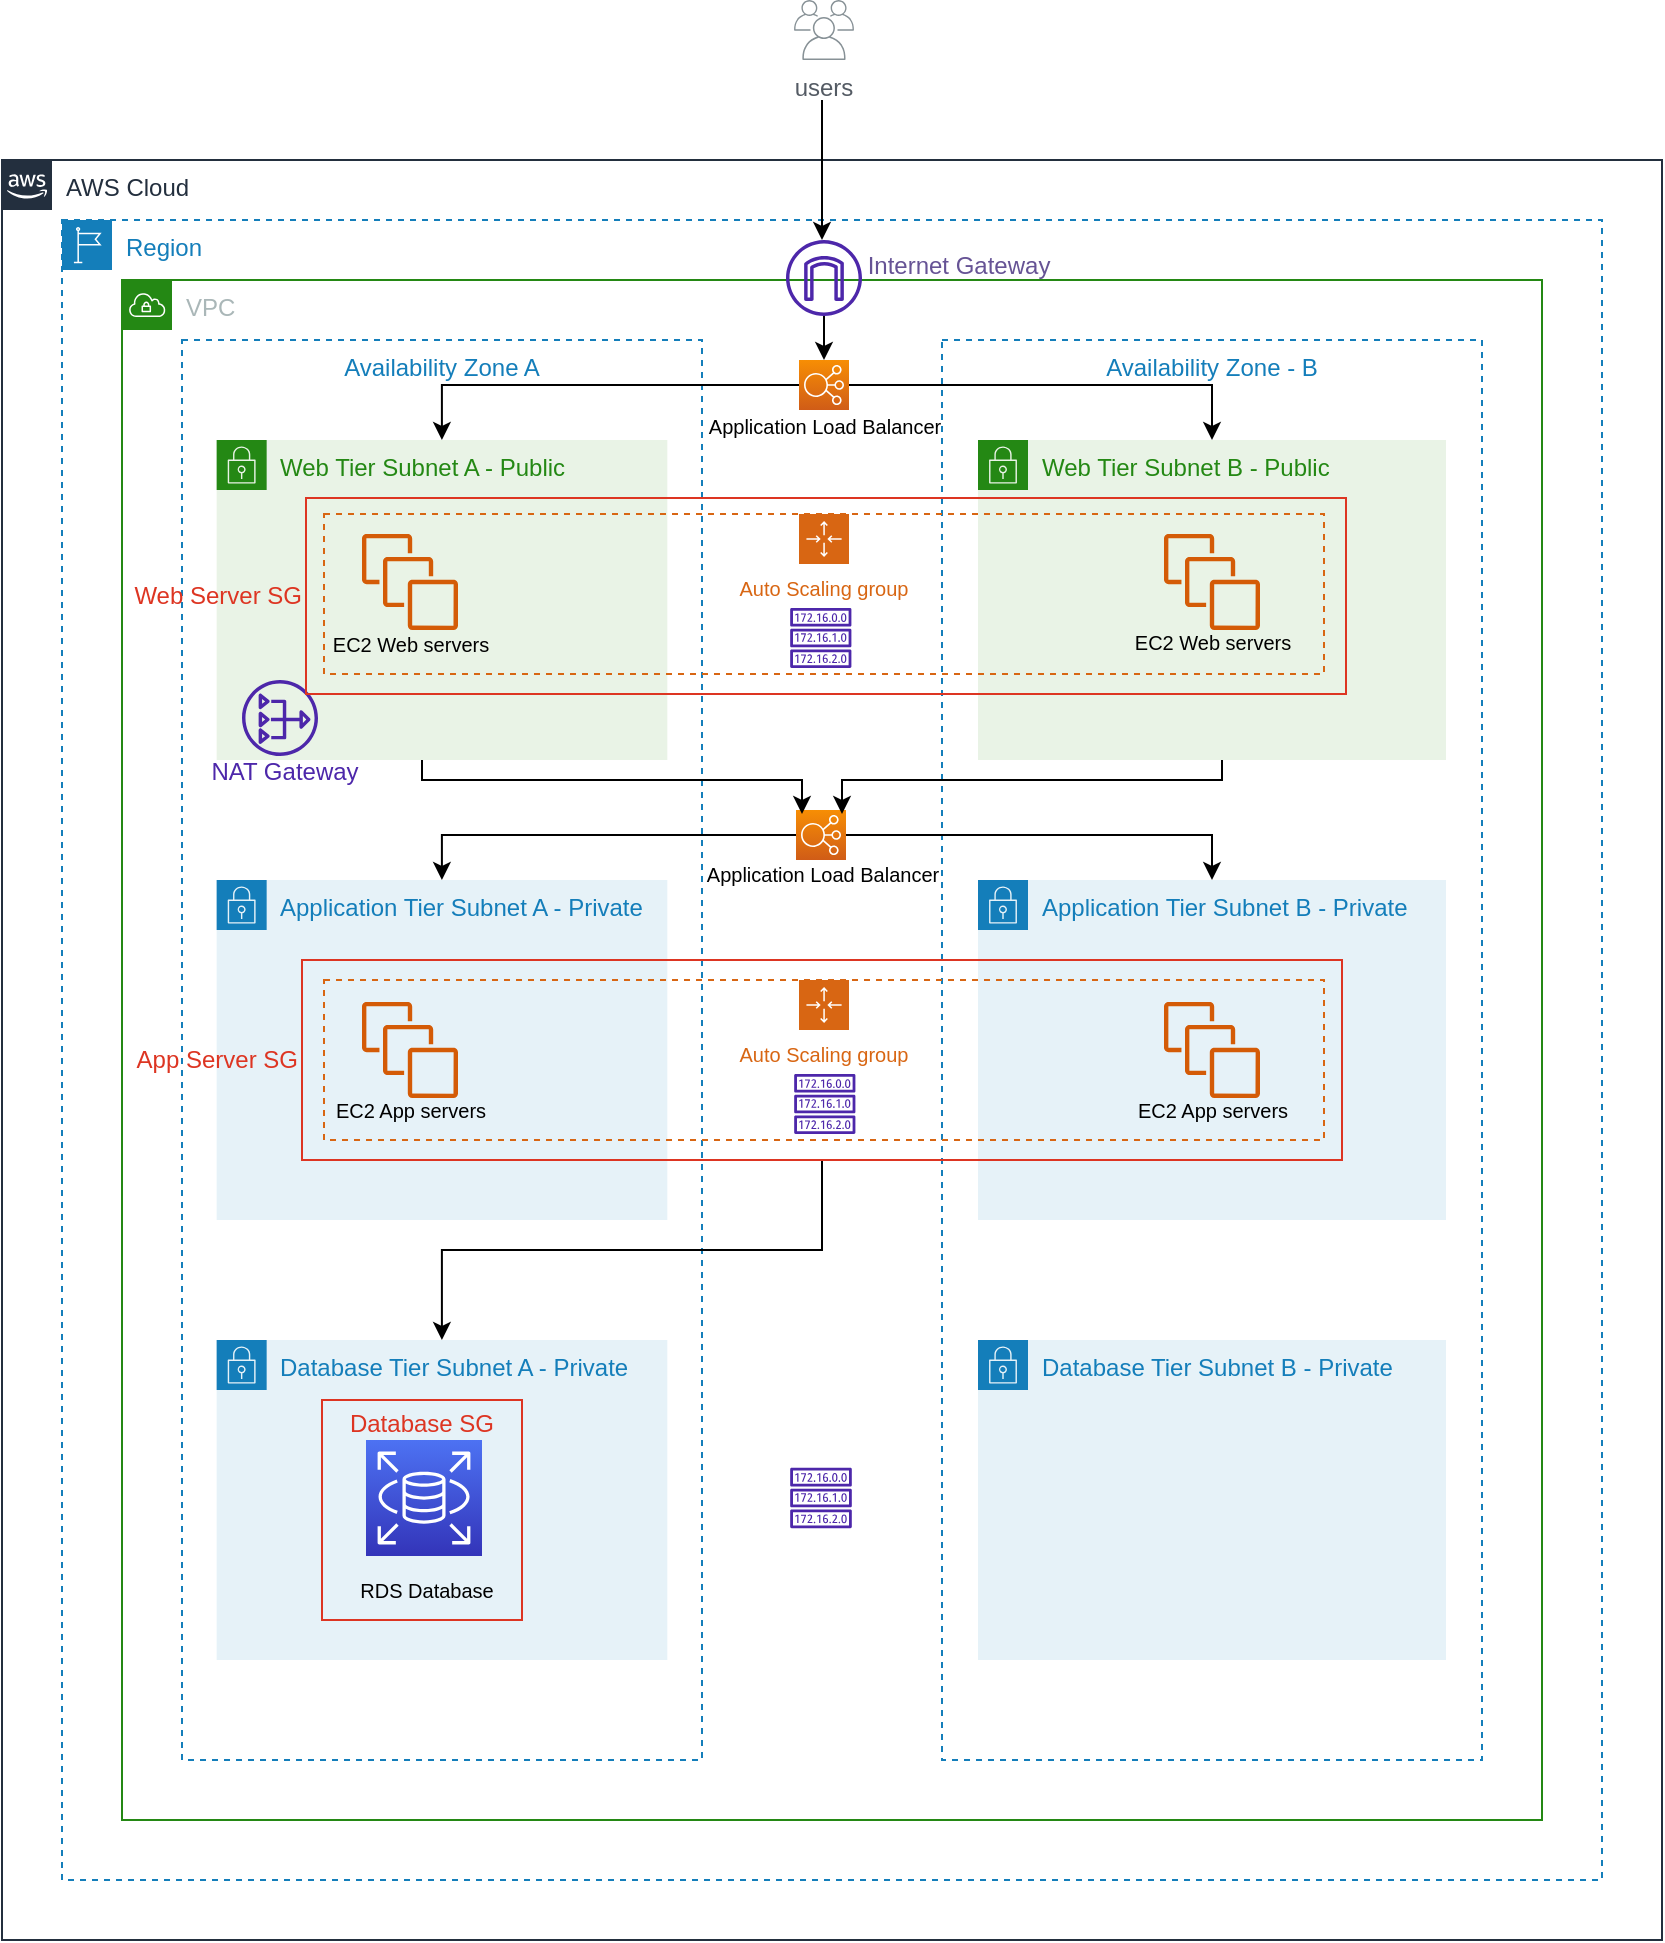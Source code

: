 <mxfile version="21.3.4" type="github">
  <diagram name="Page-1" id="J-Mr32PoL6Cncg6dfSGQ">
    <mxGraphModel dx="903" dy="446" grid="1" gridSize="10" guides="1" tooltips="1" connect="1" arrows="1" fold="1" page="1" pageScale="1" pageWidth="850" pageHeight="1100" math="0" shadow="0">
      <root>
        <mxCell id="0" />
        <mxCell id="1" parent="0" />
        <mxCell id="wrQfga06u1_5y4bEcxpS-19" value="" style="group;movable=1;resizable=1;rotatable=1;deletable=1;editable=1;locked=0;connectable=1;spacingTop=-1;" parent="1" vertex="1" connectable="0">
          <mxGeometry x="100" y="290" width="260" height="710" as="geometry" />
        </mxCell>
        <mxCell id="wrQfga06u1_5y4bEcxpS-6" value="Availability Zone A&lt;br&gt;" style="fillColor=none;strokeColor=#147EBA;dashed=1;verticalAlign=top;fontStyle=0;fontColor=#147EBA;whiteSpace=wrap;html=1;movable=1;resizable=1;rotatable=1;deletable=1;editable=1;locked=0;connectable=1;" parent="wrQfga06u1_5y4bEcxpS-19" vertex="1">
          <mxGeometry width="260" height="710.0" as="geometry" />
        </mxCell>
        <mxCell id="wrQfga06u1_5y4bEcxpS-10" value="Web Tier Subnet A - Public" style="points=[[0,0],[0.25,0],[0.5,0],[0.75,0],[1,0],[1,0.25],[1,0.5],[1,0.75],[1,1],[0.75,1],[0.5,1],[0.25,1],[0,1],[0,0.75],[0,0.5],[0,0.25]];outlineConnect=0;gradientColor=none;whiteSpace=wrap;fontSize=12;fontStyle=0;container=1;pointerEvents=0;collapsible=0;recursiveResize=0;shape=mxgraph.aws4.group;grIcon=mxgraph.aws4.group_security_group;grStroke=0;strokeColor=#248814;fillColor=#E9F3E6;verticalAlign=top;align=left;spacingLeft=30;fontColor=#248814;dashed=0;movable=1;resizable=1;rotatable=1;deletable=1;editable=1;locked=0;connectable=1;html=1;" parent="wrQfga06u1_5y4bEcxpS-19" vertex="1">
          <mxGeometry x="17.33" y="50" width="225.33" height="160" as="geometry" />
        </mxCell>
        <mxCell id="wrQfga06u1_5y4bEcxpS-12" value="Application Tier Subnet A - Private" style="points=[[0,0],[0.25,0],[0.5,0],[0.75,0],[1,0],[1,0.25],[1,0.5],[1,0.75],[1,1],[0.75,1],[0.5,1],[0.25,1],[0,1],[0,0.75],[0,0.5],[0,0.25]];outlineConnect=0;gradientColor=none;html=1;whiteSpace=wrap;fontSize=12;fontStyle=0;container=1;pointerEvents=0;collapsible=0;recursiveResize=0;shape=mxgraph.aws4.group;grIcon=mxgraph.aws4.group_security_group;grStroke=0;strokeColor=#147EBA;fillColor=#E6F2F8;verticalAlign=top;align=left;spacingLeft=30;fontColor=#147EBA;dashed=0;" parent="wrQfga06u1_5y4bEcxpS-19" vertex="1">
          <mxGeometry x="17.33" y="270" width="225.33" height="170" as="geometry" />
        </mxCell>
        <mxCell id="wrQfga06u1_5y4bEcxpS-14" value="Database Tier Subnet A - Private" style="points=[[0,0],[0.25,0],[0.5,0],[0.75,0],[1,0],[1,0.25],[1,0.5],[1,0.75],[1,1],[0.75,1],[0.5,1],[0.25,1],[0,1],[0,0.75],[0,0.5],[0,0.25]];outlineConnect=0;gradientColor=none;html=1;whiteSpace=wrap;fontSize=12;fontStyle=0;container=1;pointerEvents=0;collapsible=0;recursiveResize=0;shape=mxgraph.aws4.group;grIcon=mxgraph.aws4.group_security_group;grStroke=0;strokeColor=#147EBA;fillColor=#E6F2F8;verticalAlign=top;align=left;spacingLeft=30;fontColor=#147EBA;dashed=0;" parent="wrQfga06u1_5y4bEcxpS-19" vertex="1">
          <mxGeometry x="17.33" y="500" width="225.33" height="160" as="geometry" />
        </mxCell>
        <mxCell id="I3XtprsnqzshUGbHcbb--2" style="edgeStyle=orthogonalEdgeStyle;rounded=0;orthogonalLoop=1;jettySize=auto;html=1;exitX=0.5;exitY=1;exitDx=0;exitDy=0;" parent="wrQfga06u1_5y4bEcxpS-19" source="wrQfga06u1_5y4bEcxpS-6" target="wrQfga06u1_5y4bEcxpS-6" edge="1">
          <mxGeometry relative="1" as="geometry" />
        </mxCell>
        <mxCell id="n0i41jyvIG3DK1qc6FdR-15" value="" style="sketch=0;outlineConnect=0;fontColor=#232F3E;gradientColor=none;fillColor=#4D27AA;strokeColor=none;dashed=0;verticalLabelPosition=bottom;verticalAlign=top;align=center;html=1;fontSize=12;fontStyle=0;aspect=fixed;pointerEvents=1;shape=mxgraph.aws4.nat_gateway;" parent="wrQfga06u1_5y4bEcxpS-19" vertex="1">
          <mxGeometry x="30" y="170" width="38" height="38" as="geometry" />
        </mxCell>
        <mxCell id="I3XtprsnqzshUGbHcbb--25" value="RDS Database" style="text;html=1;align=center;verticalAlign=middle;resizable=0;points=[];autosize=1;strokeColor=none;fillColor=none;fontSize=10;spacingLeft=0;spacingRight=6;" parent="wrQfga06u1_5y4bEcxpS-19" vertex="1">
          <mxGeometry x="80" y="610" width="90" height="30" as="geometry" />
        </mxCell>
        <mxCell id="oxqTNbteb1ykQqa0flKF-6" value="NAT Gateway" style="text;html=1;align=center;verticalAlign=middle;resizable=0;points=[];autosize=1;strokeColor=none;fillColor=none;spacingTop=6;fontColor=#4d27aa;spacingRight=33;" vertex="1" parent="wrQfga06u1_5y4bEcxpS-19">
          <mxGeometry x="2.33" y="198" width="130" height="30" as="geometry" />
        </mxCell>
        <mxCell id="wrQfga06u1_5y4bEcxpS-1" value="AWS Cloud" style="points=[[0,0],[0.25,0],[0.5,0],[0.75,0],[1,0],[1,0.25],[1,0.5],[1,0.75],[1,1],[0.75,1],[0.5,1],[0.25,1],[0,1],[0,0.75],[0,0.5],[0,0.25]];outlineConnect=0;gradientColor=none;html=1;whiteSpace=wrap;fontSize=12;fontStyle=0;container=1;pointerEvents=0;collapsible=0;recursiveResize=0;shape=mxgraph.aws4.group;grIcon=mxgraph.aws4.group_aws_cloud_alt;strokeColor=#232F3E;fillColor=none;verticalAlign=top;align=left;spacingLeft=30;fontColor=#232F3E;dashed=0;movable=1;resizable=1;rotatable=1;deletable=1;editable=1;locked=0;connectable=1;" parent="1" vertex="1">
          <mxGeometry x="10" y="200" width="830" height="890" as="geometry" />
        </mxCell>
        <mxCell id="wrQfga06u1_5y4bEcxpS-2" value="Region" style="points=[[0,0],[0.25,0],[0.5,0],[0.75,0],[1,0],[1,0.25],[1,0.5],[1,0.75],[1,1],[0.75,1],[0.5,1],[0.25,1],[0,1],[0,0.75],[0,0.5],[0,0.25]];outlineConnect=0;gradientColor=none;html=1;whiteSpace=wrap;fontSize=12;fontStyle=0;container=1;pointerEvents=0;collapsible=0;recursiveResize=0;shape=mxgraph.aws4.group;grIcon=mxgraph.aws4.group_region;strokeColor=#147EBA;fillColor=none;verticalAlign=top;align=left;spacingLeft=30;fontColor=#147EBA;dashed=1;movable=0;resizable=0;rotatable=0;deletable=0;editable=0;locked=1;connectable=0;" parent="1" vertex="1">
          <mxGeometry x="40" y="230" width="770" height="830" as="geometry" />
        </mxCell>
        <mxCell id="wrQfga06u1_5y4bEcxpS-4" value="VPC" style="points=[[0,0],[0.25,0],[0.5,0],[0.75,0],[1,0],[1,0.25],[1,0.5],[1,0.75],[1,1],[0.75,1],[0.5,1],[0.25,1],[0,1],[0,0.75],[0,0.5],[0,0.25]];outlineConnect=0;gradientColor=none;html=1;whiteSpace=wrap;fontSize=12;fontStyle=0;container=1;pointerEvents=0;collapsible=0;recursiveResize=0;shape=mxgraph.aws4.group;grIcon=mxgraph.aws4.group_vpc;strokeColor=#248814;fillColor=none;verticalAlign=top;align=left;spacingLeft=30;fontColor=#AAB7B8;dashed=0;movable=0;resizable=0;rotatable=0;deletable=0;editable=0;locked=1;connectable=0;" parent="1" vertex="1">
          <mxGeometry x="70" y="260" width="710" height="770" as="geometry" />
        </mxCell>
        <mxCell id="n0i41jyvIG3DK1qc6FdR-14" value="" style="edgeStyle=orthogonalEdgeStyle;rounded=0;orthogonalLoop=1;jettySize=auto;html=1;" parent="1" target="n0i41jyvIG3DK1qc6FdR-12" edge="1">
          <mxGeometry relative="1" as="geometry">
            <mxPoint x="420" y="170" as="sourcePoint" />
            <Array as="points">
              <mxPoint x="420" y="200" />
              <mxPoint x="420" y="200" />
            </Array>
          </mxGeometry>
        </mxCell>
        <mxCell id="wrQfga06u1_5y4bEcxpS-16" value="users" style="sketch=0;outlineConnect=0;gradientColor=none;fontColor=#545B64;strokeColor=none;fillColor=#879196;dashed=0;verticalLabelPosition=bottom;verticalAlign=top;align=center;html=1;fontSize=12;fontStyle=0;aspect=fixed;shape=mxgraph.aws4.illustration_users;pointerEvents=1;labelPosition=center;horizontal=1;whiteSpace=wrap;" parent="1" vertex="1">
          <mxGeometry x="406" y="120" width="30" height="30" as="geometry" />
        </mxCell>
        <mxCell id="wrQfga06u1_5y4bEcxpS-20" value="" style="group;movable=1;resizable=1;rotatable=1;deletable=1;editable=1;locked=0;connectable=1;" parent="1" vertex="1" connectable="0">
          <mxGeometry x="480" y="290" width="270" height="710" as="geometry" />
        </mxCell>
        <mxCell id="wrQfga06u1_5y4bEcxpS-21" value="Availability Zone - B" style="fillColor=none;strokeColor=#147EBA;dashed=1;verticalAlign=top;fontStyle=0;fontColor=#147EBA;whiteSpace=wrap;html=1;movable=1;resizable=1;rotatable=1;deletable=1;editable=1;locked=0;connectable=1;" parent="wrQfga06u1_5y4bEcxpS-20" vertex="1">
          <mxGeometry width="270" height="710" as="geometry" />
        </mxCell>
        <mxCell id="wrQfga06u1_5y4bEcxpS-22" value="Web Tier Subnet B - Public" style="points=[[0,0],[0.25,0],[0.5,0],[0.75,0],[1,0],[1,0.25],[1,0.5],[1,0.75],[1,1],[0.75,1],[0.5,1],[0.25,1],[0,1],[0,0.75],[0,0.5],[0,0.25]];outlineConnect=0;gradientColor=none;html=1;whiteSpace=wrap;fontSize=12;fontStyle=0;container=1;pointerEvents=0;collapsible=0;recursiveResize=0;shape=mxgraph.aws4.group;grIcon=mxgraph.aws4.group_security_group;grStroke=0;strokeColor=#248814;fillColor=#E9F3E6;verticalAlign=top;align=left;spacingLeft=30;fontColor=#248814;dashed=0;" parent="wrQfga06u1_5y4bEcxpS-20" vertex="1">
          <mxGeometry x="18" y="50" width="234" height="160" as="geometry" />
        </mxCell>
        <mxCell id="wrQfga06u1_5y4bEcxpS-23" value="Application Tier Subnet B - Private&lt;br&gt;" style="points=[[0,0],[0.25,0],[0.5,0],[0.75,0],[1,0],[1,0.25],[1,0.5],[1,0.75],[1,1],[0.75,1],[0.5,1],[0.25,1],[0,1],[0,0.75],[0,0.5],[0,0.25]];outlineConnect=0;gradientColor=none;html=1;whiteSpace=wrap;fontSize=12;fontStyle=0;container=1;pointerEvents=0;collapsible=0;recursiveResize=0;shape=mxgraph.aws4.group;grIcon=mxgraph.aws4.group_security_group;grStroke=0;strokeColor=#147EBA;fillColor=#E6F2F8;verticalAlign=top;align=left;spacingLeft=30;fontColor=#147EBA;dashed=0;movable=1;resizable=1;rotatable=1;deletable=1;editable=1;locked=0;connectable=1;" parent="wrQfga06u1_5y4bEcxpS-20" vertex="1">
          <mxGeometry x="18" y="270" width="234" height="170" as="geometry" />
        </mxCell>
        <mxCell id="wrQfga06u1_5y4bEcxpS-24" value="Database Tier Subnet B - Private" style="points=[[0,0],[0.25,0],[0.5,0],[0.75,0],[1,0],[1,0.25],[1,0.5],[1,0.75],[1,1],[0.75,1],[0.5,1],[0.25,1],[0,1],[0,0.75],[0,0.5],[0,0.25]];outlineConnect=0;gradientColor=none;html=1;whiteSpace=wrap;fontSize=12;fontStyle=0;container=1;pointerEvents=0;collapsible=0;recursiveResize=0;shape=mxgraph.aws4.group;grIcon=mxgraph.aws4.group_security_group;grStroke=0;strokeColor=#147EBA;fillColor=#E6F2F8;verticalAlign=top;align=left;spacingLeft=30;fontColor=#147EBA;dashed=0;movable=1;resizable=1;rotatable=1;deletable=1;editable=1;locked=0;connectable=1;" parent="wrQfga06u1_5y4bEcxpS-20" vertex="1">
          <mxGeometry x="18" y="500" width="234" height="160" as="geometry" />
        </mxCell>
        <mxCell id="I3XtprsnqzshUGbHcbb--24" value="EC2 App servers" style="text;html=1;align=center;verticalAlign=middle;resizable=0;points=[];autosize=1;strokeColor=none;fillColor=none;fontSize=10;" parent="wrQfga06u1_5y4bEcxpS-20" vertex="1">
          <mxGeometry x="85" y="370" width="100" height="30" as="geometry" />
        </mxCell>
        <mxCell id="I3XtprsnqzshUGbHcbb--22" value="EC2 Web servers" style="text;html=1;align=center;verticalAlign=middle;resizable=0;points=[];autosize=1;strokeColor=none;fillColor=none;fontSize=10;" parent="wrQfga06u1_5y4bEcxpS-20" vertex="1">
          <mxGeometry x="85" y="136" width="100" height="30" as="geometry" />
        </mxCell>
        <mxCell id="IY-ujXIUnnfR1MzyIJfL-21" value="" style="edgeStyle=orthogonalEdgeStyle;rounded=0;orthogonalLoop=1;jettySize=auto;html=1;" parent="1" source="n0i41jyvIG3DK1qc6FdR-12" target="IY-ujXIUnnfR1MzyIJfL-19" edge="1">
          <mxGeometry relative="1" as="geometry" />
        </mxCell>
        <mxCell id="n0i41jyvIG3DK1qc6FdR-12" value="" style="sketch=0;outlineConnect=0;fontColor=#232F3E;gradientColor=none;fillColor=#4D27AA;strokeColor=none;dashed=0;verticalLabelPosition=bottom;verticalAlign=top;align=center;html=1;fontSize=12;fontStyle=0;aspect=fixed;pointerEvents=1;shape=mxgraph.aws4.internet_gateway;" parent="1" vertex="1">
          <mxGeometry x="402" y="240" width="38" height="38" as="geometry" />
        </mxCell>
        <mxCell id="n0i41jyvIG3DK1qc6FdR-10" value="" style="sketch=0;outlineConnect=0;fontColor=#232F3E;gradientColor=none;fillColor=#D45B07;strokeColor=none;dashed=0;verticalLabelPosition=bottom;verticalAlign=top;align=center;html=1;fontSize=12;fontStyle=0;aspect=fixed;pointerEvents=1;shape=mxgraph.aws4.instances;movable=1;resizable=1;rotatable=1;deletable=1;editable=1;locked=0;connectable=1;" parent="1" vertex="1">
          <mxGeometry x="591" y="621" width="48" height="48" as="geometry" />
        </mxCell>
        <mxCell id="n0i41jyvIG3DK1qc6FdR-11" value="" style="sketch=0;outlineConnect=0;fontColor=#232F3E;gradientColor=none;fillColor=#D45B07;strokeColor=none;dashed=0;verticalLabelPosition=bottom;verticalAlign=top;align=center;html=1;fontSize=12;fontStyle=0;aspect=fixed;pointerEvents=1;shape=mxgraph.aws4.instances;movable=1;resizable=1;rotatable=1;deletable=1;editable=1;locked=0;connectable=1;" parent="1" vertex="1">
          <mxGeometry x="190" y="621" width="48" height="48" as="geometry" />
        </mxCell>
        <mxCell id="wrQfga06u1_5y4bEcxpS-32" value="" style="sketch=0;points=[[0,0,0],[0.25,0,0],[0.5,0,0],[0.75,0,0],[1,0,0],[0,1,0],[0.25,1,0],[0.5,1,0],[0.75,1,0],[1,1,0],[0,0.25,0],[0,0.5,0],[0,0.75,0],[1,0.25,0],[1,0.5,0],[1,0.75,0]];outlineConnect=0;fontColor=#232F3E;gradientColor=#4D72F3;gradientDirection=north;fillColor=#3334B9;strokeColor=#ffffff;dashed=0;verticalLabelPosition=bottom;verticalAlign=top;align=center;html=1;fontSize=12;fontStyle=0;aspect=fixed;shape=mxgraph.aws4.resourceIcon;resIcon=mxgraph.aws4.rds;" parent="1" vertex="1">
          <mxGeometry x="192" y="840" width="58" height="58" as="geometry" />
        </mxCell>
        <mxCell id="n0i41jyvIG3DK1qc6FdR-16" value="Auto Scaling group" style="points=[[0,0],[0.25,0],[0.5,0],[0.75,0],[1,0],[1,0.25],[1,0.5],[1,0.75],[1,1],[0.75,1],[0.5,1],[0.25,1],[0,1],[0,0.75],[0,0.5],[0,0.25]];outlineConnect=0;gradientColor=none;html=1;whiteSpace=wrap;fontSize=10;fontStyle=0;container=1;pointerEvents=0;collapsible=0;recursiveResize=0;shape=mxgraph.aws4.groupCenter;grIcon=mxgraph.aws4.group_auto_scaling_group;grStroke=1;strokeColor=#D86613;fillColor=none;verticalAlign=top;align=center;fontColor=#D86613;dashed=1;spacingTop=25;movable=1;resizable=1;rotatable=1;deletable=1;editable=1;locked=0;connectable=1;" parent="1" vertex="1">
          <mxGeometry x="171" y="610" width="500" height="80" as="geometry" />
        </mxCell>
        <mxCell id="I3XtprsnqzshUGbHcbb--8" value="" style="sketch=0;outlineConnect=0;fontColor=#232F3E;gradientColor=none;fillColor=#4D27AA;strokeColor=none;dashed=0;verticalLabelPosition=bottom;verticalAlign=top;align=center;html=1;fontSize=12;fontStyle=0;aspect=fixed;pointerEvents=1;shape=mxgraph.aws4.route_table;spacingRight=0;" parent="1" vertex="1">
          <mxGeometry x="404" y="853.9" width="31" height="30.2" as="geometry" />
        </mxCell>
        <mxCell id="I3XtprsnqzshUGbHcbb--14" value="" style="sketch=0;outlineConnect=0;fontColor=#232F3E;gradientColor=none;fillColor=#4D27AA;strokeColor=none;dashed=0;verticalLabelPosition=bottom;verticalAlign=top;align=center;html=1;fontSize=12;fontStyle=0;aspect=fixed;pointerEvents=1;shape=mxgraph.aws4.route_table;" parent="1" vertex="1">
          <mxGeometry x="406" y="657" width="30.79" height="30" as="geometry" />
        </mxCell>
        <mxCell id="I3XtprsnqzshUGbHcbb--23" value="EC2 App servers" style="text;html=1;align=center;verticalAlign=middle;resizable=0;points=[];autosize=1;strokeColor=none;fillColor=none;fontSize=10;" parent="1" vertex="1">
          <mxGeometry x="164" y="660" width="100" height="30" as="geometry" />
        </mxCell>
        <mxCell id="IY-ujXIUnnfR1MzyIJfL-13" style="edgeStyle=orthogonalEdgeStyle;rounded=0;orthogonalLoop=1;jettySize=auto;html=1;" parent="1" source="IY-ujXIUnnfR1MzyIJfL-3" target="wrQfga06u1_5y4bEcxpS-23" edge="1">
          <mxGeometry relative="1" as="geometry" />
        </mxCell>
        <mxCell id="IY-ujXIUnnfR1MzyIJfL-14" style="edgeStyle=orthogonalEdgeStyle;rounded=0;orthogonalLoop=1;jettySize=auto;html=1;" parent="1" source="IY-ujXIUnnfR1MzyIJfL-3" target="wrQfga06u1_5y4bEcxpS-12" edge="1">
          <mxGeometry relative="1" as="geometry" />
        </mxCell>
        <mxCell id="IY-ujXIUnnfR1MzyIJfL-3" value="" style="sketch=0;points=[[0,0,0],[0.25,0,0],[0.5,0,0],[0.75,0,0],[1,0,0],[0,1,0],[0.25,1,0],[0.5,1,0],[0.75,1,0],[1,1,0],[0,0.25,0],[0,0.5,0],[0,0.75,0],[1,0.25,0],[1,0.5,0],[1,0.75,0]];outlineConnect=0;fontColor=#232F3E;gradientColor=#F78E04;gradientDirection=north;fillColor=#D05C17;strokeColor=#ffffff;dashed=0;verticalLabelPosition=bottom;verticalAlign=top;align=center;html=1;fontSize=12;fontStyle=0;aspect=fixed;shape=mxgraph.aws4.resourceIcon;resIcon=mxgraph.aws4.elastic_load_balancing;" parent="1" vertex="1">
          <mxGeometry x="407" y="525" width="25" height="25" as="geometry" />
        </mxCell>
        <mxCell id="IY-ujXIUnnfR1MzyIJfL-22" style="edgeStyle=orthogonalEdgeStyle;rounded=0;orthogonalLoop=1;jettySize=auto;html=1;" parent="1" source="IY-ujXIUnnfR1MzyIJfL-19" target="wrQfga06u1_5y4bEcxpS-22" edge="1">
          <mxGeometry relative="1" as="geometry" />
        </mxCell>
        <mxCell id="IY-ujXIUnnfR1MzyIJfL-23" style="edgeStyle=orthogonalEdgeStyle;rounded=0;orthogonalLoop=1;jettySize=auto;html=1;" parent="1" source="IY-ujXIUnnfR1MzyIJfL-19" target="wrQfga06u1_5y4bEcxpS-10" edge="1">
          <mxGeometry relative="1" as="geometry" />
        </mxCell>
        <mxCell id="IY-ujXIUnnfR1MzyIJfL-19" value="" style="sketch=0;points=[[0,0,0],[0.25,0,0],[0.5,0,0],[0.75,0,0],[1,0,0],[0,1,0],[0.25,1,0],[0.5,1,0],[0.75,1,0],[1,1,0],[0,0.25,0],[0,0.5,0],[0,0.75,0],[1,0.25,0],[1,0.5,0],[1,0.75,0]];outlineConnect=0;fontColor=#232F3E;gradientColor=#F78E04;gradientDirection=north;fillColor=#D05C17;strokeColor=#ffffff;dashed=0;verticalLabelPosition=bottom;verticalAlign=top;align=center;html=1;fontSize=12;fontStyle=0;aspect=fixed;shape=mxgraph.aws4.resourceIcon;resIcon=mxgraph.aws4.elastic_load_balancing;" parent="1" vertex="1">
          <mxGeometry x="408.5" y="300" width="25" height="25" as="geometry" />
        </mxCell>
        <mxCell id="IY-ujXIUnnfR1MzyIJfL-24" value="Application Load Balancer" style="text;html=1;align=center;verticalAlign=middle;resizable=0;points=[];autosize=1;strokeColor=none;fillColor=none;fontSize=10;spacingBottom=4;spacingLeft=1;" parent="1" vertex="1">
          <mxGeometry x="350" y="320" width="140" height="30" as="geometry" />
        </mxCell>
        <mxCell id="oxqTNbteb1ykQqa0flKF-2" style="edgeStyle=orthogonalEdgeStyle;rounded=0;orthogonalLoop=1;jettySize=auto;html=1;" edge="1" parent="1" source="I3XtprsnqzshUGbHcbb--36" target="wrQfga06u1_5y4bEcxpS-14">
          <mxGeometry relative="1" as="geometry" />
        </mxCell>
        <mxCell id="I3XtprsnqzshUGbHcbb--37" value="Database SG&lt;br&gt;" style="fillColor=none;strokeColor=#DD3522;verticalAlign=top;fontStyle=0;fontColor=#DD3522;whiteSpace=wrap;html=1;spacingTop=-2;" parent="1" vertex="1">
          <mxGeometry x="170" y="820" width="100" height="110" as="geometry" />
        </mxCell>
        <mxCell id="WYtcWZX40twc1HFUJLwi-2" value="Application Load Balancer" style="text;html=1;align=center;verticalAlign=middle;resizable=0;points=[];autosize=1;strokeColor=none;fillColor=none;fontSize=10;spacingBottom=4;spacingLeft=1;" vertex="1" parent="1">
          <mxGeometry x="349" y="544" width="140" height="30" as="geometry" />
        </mxCell>
        <mxCell id="oxqTNbteb1ykQqa0flKF-4" value="Internet Gateway" style="text;html=1;align=center;verticalAlign=middle;resizable=0;points=[];autosize=1;strokeColor=none;fillColor=none;fontColor=#665395;" vertex="1" parent="1">
          <mxGeometry x="433" y="238" width="110" height="30" as="geometry" />
        </mxCell>
        <mxCell id="I3XtprsnqzshUGbHcbb--17" value="" style="group" parent="1" vertex="1" connectable="0">
          <mxGeometry x="171" y="377" width="514" height="90" as="geometry" />
        </mxCell>
        <mxCell id="I3XtprsnqzshUGbHcbb--35" value="Web Server SG" style="fillColor=none;strokeColor=#DD3522;verticalAlign=middle;fontStyle=0;fontColor=#DD3522;whiteSpace=wrap;html=1;labelPosition=left;verticalLabelPosition=middle;align=right;spacingTop=0;" parent="I3XtprsnqzshUGbHcbb--17" vertex="1">
          <mxGeometry x="-9" y="-8" width="520" height="98" as="geometry" />
        </mxCell>
        <mxCell id="n0i41jyvIG3DK1qc6FdR-8" value="" style="sketch=0;outlineConnect=0;fontColor=#232F3E;gradientColor=none;fillColor=#D45B07;strokeColor=none;dashed=0;verticalLabelPosition=bottom;verticalAlign=top;align=center;html=1;fontSize=12;fontStyle=0;aspect=fixed;pointerEvents=1;shape=mxgraph.aws4.instances;movable=1;resizable=1;rotatable=1;deletable=1;editable=1;locked=0;connectable=1;" parent="I3XtprsnqzshUGbHcbb--17" vertex="1">
          <mxGeometry x="19" y="10" width="48" height="48" as="geometry" />
        </mxCell>
        <mxCell id="n0i41jyvIG3DK1qc6FdR-9" value="" style="sketch=0;outlineConnect=0;fontColor=#232F3E;gradientColor=none;fillColor=#D45B07;strokeColor=none;dashed=0;verticalLabelPosition=bottom;verticalAlign=top;align=center;html=1;fontSize=12;fontStyle=0;aspect=fixed;pointerEvents=1;shape=mxgraph.aws4.instances;" parent="I3XtprsnqzshUGbHcbb--17" vertex="1">
          <mxGeometry x="420" y="10" width="48" height="48" as="geometry" />
        </mxCell>
        <mxCell id="n0i41jyvIG3DK1qc6FdR-17" value="Auto Scaling group" style="points=[[0,0],[0.25,0],[0.5,0],[0.75,0],[1,0],[1,0.25],[1,0.5],[1,0.75],[1,1],[0.75,1],[0.5,1],[0.25,1],[0,1],[0,0.75],[0,0.5],[0,0.25]];outlineConnect=0;gradientColor=none;html=1;whiteSpace=wrap;fontSize=10;fontStyle=0;container=1;pointerEvents=0;collapsible=0;recursiveResize=0;shape=mxgraph.aws4.groupCenter;grIcon=mxgraph.aws4.group_auto_scaling_group;grStroke=1;strokeColor=#D86613;fillColor=none;verticalAlign=top;align=center;fontColor=#D86613;dashed=1;spacingTop=25;movable=1;resizable=1;rotatable=1;deletable=1;editable=1;locked=0;connectable=1;" parent="I3XtprsnqzshUGbHcbb--17" vertex="1">
          <mxGeometry width="500" height="80" as="geometry" />
        </mxCell>
        <mxCell id="I3XtprsnqzshUGbHcbb--21" value="EC2 Web servers" style="text;html=1;align=center;verticalAlign=middle;resizable=0;points=[];autosize=1;strokeColor=none;fillColor=none;fontSize=10;" parent="I3XtprsnqzshUGbHcbb--17" vertex="1">
          <mxGeometry x="-7" y="50" width="100" height="30" as="geometry" />
        </mxCell>
        <mxCell id="WYtcWZX40twc1HFUJLwi-1" style="edgeStyle=orthogonalEdgeStyle;rounded=0;orthogonalLoop=1;jettySize=auto;html=1;" edge="1" parent="I3XtprsnqzshUGbHcbb--17">
          <mxGeometry relative="1" as="geometry">
            <mxPoint x="259" y="150" as="targetPoint" />
            <mxPoint x="449" y="123" as="sourcePoint" />
            <Array as="points">
              <mxPoint x="449" y="133" />
              <mxPoint x="259" y="133" />
            </Array>
          </mxGeometry>
        </mxCell>
        <mxCell id="WYtcWZX40twc1HFUJLwi-3" style="edgeStyle=orthogonalEdgeStyle;rounded=0;orthogonalLoop=1;jettySize=auto;html=1;" edge="1" parent="I3XtprsnqzshUGbHcbb--17">
          <mxGeometry relative="1" as="geometry">
            <mxPoint x="239" y="150" as="targetPoint" />
            <mxPoint x="49" y="123" as="sourcePoint" />
            <Array as="points">
              <mxPoint x="49" y="133" />
              <mxPoint x="239" y="133" />
            </Array>
          </mxGeometry>
        </mxCell>
        <mxCell id="I3XtprsnqzshUGbHcbb--27" value="" style="sketch=0;outlineConnect=0;fontColor=#232F3E;gradientColor=none;fillColor=#4D27AA;strokeColor=none;dashed=0;verticalLabelPosition=bottom;verticalAlign=top;align=center;html=1;fontSize=12;fontStyle=0;aspect=fixed;pointerEvents=1;shape=mxgraph.aws4.route_table;" parent="I3XtprsnqzshUGbHcbb--17" vertex="1">
          <mxGeometry x="233" y="47" width="30.79" height="30" as="geometry" />
        </mxCell>
        <mxCell id="I3XtprsnqzshUGbHcbb--36" value="App Server SG" style="fillColor=none;strokeColor=#DD3522;verticalAlign=middle;fontStyle=0;fontColor=#DD3522;whiteSpace=wrap;html=1;labelPosition=left;verticalLabelPosition=middle;align=right;movable=1;resizable=1;rotatable=1;deletable=1;editable=1;locked=0;connectable=1;" parent="1" vertex="1">
          <mxGeometry x="160" y="600" width="520" height="100" as="geometry" />
        </mxCell>
      </root>
    </mxGraphModel>
  </diagram>
</mxfile>
